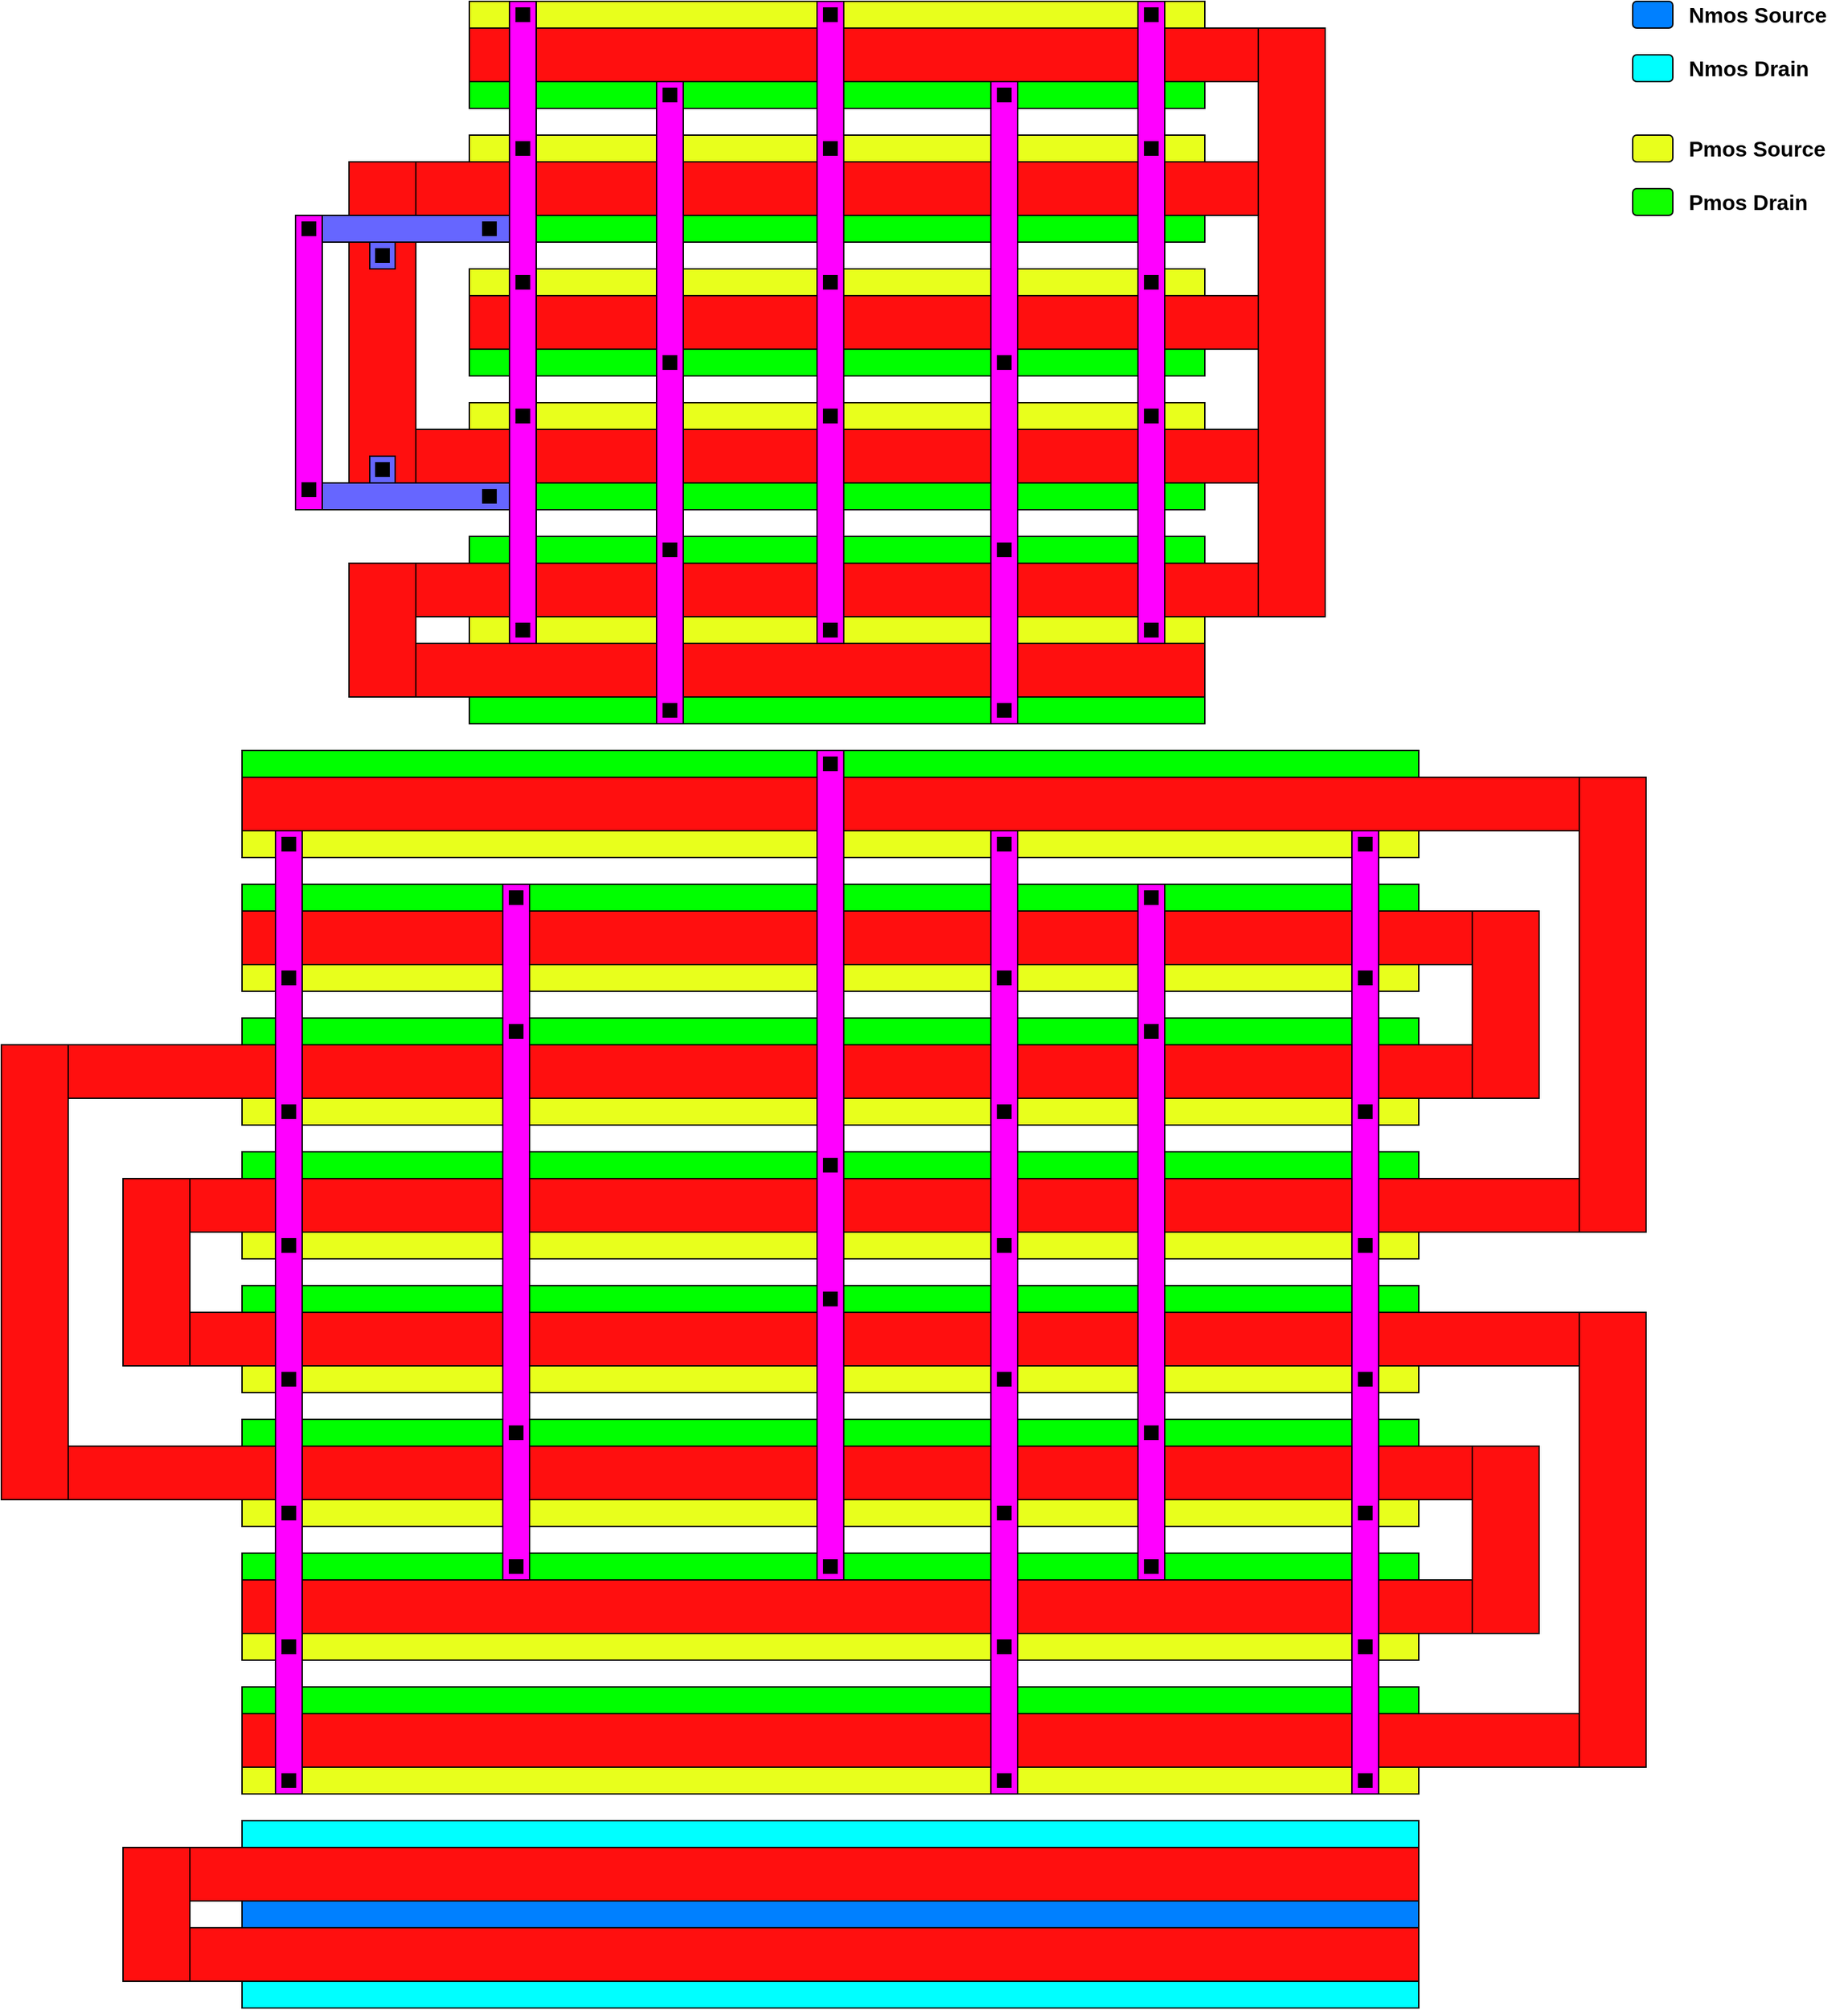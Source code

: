 <mxfile version="14.4.2" type="device"><diagram name="Page-1" id="7e0a89b8-554c-2b80-1dc8-d5c74ca68de4"><mxGraphModel dx="1221" dy="682" grid="1" gridSize="10" guides="1" tooltips="1" connect="1" arrows="1" fold="1" page="1" pageScale="1" pageWidth="1100" pageHeight="850" background="#ffffff" math="0" shadow="0"><root><mxCell id="0"/><mxCell id="1" parent="0"/><mxCell id="foR0NExhkyAfRQMPs61I-76" value="" style="rounded=0;whiteSpace=wrap;html=1;fillColor=#00FF00;" vertex="1" parent="1"><mxGeometry x="370" y="480" width="550" height="20" as="geometry"/></mxCell><mxCell id="foR0NExhkyAfRQMPs61I-179" value="" style="rounded=0;whiteSpace=wrap;html=1;gradientColor=none;fillColor=#6666FF;" vertex="1" parent="1"><mxGeometry x="240" y="480" width="180" height="20" as="geometry"/></mxCell><mxCell id="foR0NExhkyAfRQMPs61I-118" value="" style="rounded=0;whiteSpace=wrap;html=1;fillColor=#FF0F0F;" vertex="1" parent="1"><mxGeometry x="280" y="240" width="50" height="240" as="geometry"/></mxCell><mxCell id="foR0NExhkyAfRQMPs61I-70" value="" style="rounded=0;whiteSpace=wrap;html=1;fillColor=#00FF00;" vertex="1" parent="1"><mxGeometry x="370" y="280" width="550" height="20" as="geometry"/></mxCell><mxCell id="foR0NExhkyAfRQMPs61I-174" value="" style="rounded=0;whiteSpace=wrap;html=1;gradientColor=none;fillColor=#6666FF;" vertex="1" parent="1"><mxGeometry x="240" y="280" width="180" height="20" as="geometry"/></mxCell><mxCell id="foR0NExhkyAfRQMPs61I-4" value="" style="rounded=0;whiteSpace=wrap;html=1;fillColor=#FF0F0F;" vertex="1" parent="1"><mxGeometry x="370" y="140" width="590" height="40" as="geometry"/></mxCell><mxCell id="foR0NExhkyAfRQMPs61I-6" value="" style="rounded=0;whiteSpace=wrap;html=1;fillColor=#00FF00;" vertex="1" parent="1"><mxGeometry x="370" y="180" width="550" height="20" as="geometry"/></mxCell><mxCell id="foR0NExhkyAfRQMPs61I-7" value="" style="rounded=0;whiteSpace=wrap;html=1;fillColor=#E8FF1C;" vertex="1" parent="1"><mxGeometry x="370" y="120" width="550" height="20" as="geometry"/></mxCell><mxCell id="foR0NExhkyAfRQMPs61I-44" value="" style="rounded=0;whiteSpace=wrap;html=1;fillColor=#FF0F0F;" vertex="1" parent="1"><mxGeometry x="200" y="700" width="1000" height="40" as="geometry"/></mxCell><mxCell id="foR0NExhkyAfRQMPs61I-45" value="" style="rounded=0;whiteSpace=wrap;html=1;fillColor=#E8FF1C;" vertex="1" parent="1"><mxGeometry x="200" y="740" width="880" height="20" as="geometry"/></mxCell><mxCell id="foR0NExhkyAfRQMPs61I-46" value="" style="rounded=0;whiteSpace=wrap;html=1;fillColor=#00FF00;" vertex="1" parent="1"><mxGeometry x="200" y="680" width="880" height="20" as="geometry"/></mxCell><mxCell id="foR0NExhkyAfRQMPs61I-69" value="" style="rounded=0;whiteSpace=wrap;html=1;fillColor=#FF0F0F;" vertex="1" parent="1"><mxGeometry x="330" y="240" width="630" height="40" as="geometry"/></mxCell><mxCell id="foR0NExhkyAfRQMPs61I-71" value="" style="rounded=0;whiteSpace=wrap;html=1;fillColor=#E8FF1C;" vertex="1" parent="1"><mxGeometry x="370" y="220" width="550" height="20" as="geometry"/></mxCell><mxCell id="foR0NExhkyAfRQMPs61I-72" value="" style="rounded=0;whiteSpace=wrap;html=1;fillColor=#FF0F0F;" vertex="1" parent="1"><mxGeometry x="370" y="340" width="590" height="40" as="geometry"/></mxCell><mxCell id="foR0NExhkyAfRQMPs61I-73" value="" style="rounded=0;whiteSpace=wrap;html=1;fillColor=#00FF00;" vertex="1" parent="1"><mxGeometry x="370" y="380" width="550" height="20" as="geometry"/></mxCell><mxCell id="foR0NExhkyAfRQMPs61I-74" value="" style="rounded=0;whiteSpace=wrap;html=1;fillColor=#E8FF1C;" vertex="1" parent="1"><mxGeometry x="370" y="320" width="550" height="20" as="geometry"/></mxCell><mxCell id="foR0NExhkyAfRQMPs61I-75" value="" style="rounded=0;whiteSpace=wrap;html=1;fillColor=#FF0F0F;" vertex="1" parent="1"><mxGeometry x="330" y="440" width="630" height="40" as="geometry"/></mxCell><mxCell id="foR0NExhkyAfRQMPs61I-77" value="" style="rounded=0;whiteSpace=wrap;html=1;fillColor=#E8FF1C;" vertex="1" parent="1"><mxGeometry x="370" y="420" width="550" height="20" as="geometry"/></mxCell><mxCell id="foR0NExhkyAfRQMPs61I-78" value="" style="rounded=0;whiteSpace=wrap;html=1;fillColor=#FF0F0F;" vertex="1" parent="1"><mxGeometry x="330" y="540" width="630" height="40" as="geometry"/></mxCell><mxCell id="foR0NExhkyAfRQMPs61I-79" value="" style="rounded=0;whiteSpace=wrap;html=1;fillColor=#E8FF1C;" vertex="1" parent="1"><mxGeometry x="370" y="580" width="550" height="20" as="geometry"/></mxCell><mxCell id="foR0NExhkyAfRQMPs61I-80" value="" style="rounded=0;whiteSpace=wrap;html=1;fillColor=#00FF00;" vertex="1" parent="1"><mxGeometry x="370" y="520" width="550" height="20" as="geometry"/></mxCell><mxCell id="foR0NExhkyAfRQMPs61I-81" value="" style="rounded=0;whiteSpace=wrap;html=1;fillColor=#FF0F0F;" vertex="1" parent="1"><mxGeometry x="330" y="600" width="590" height="40" as="geometry"/></mxCell><mxCell id="foR0NExhkyAfRQMPs61I-82" value="" style="rounded=0;whiteSpace=wrap;html=1;fillColor=#00FF00;" vertex="1" parent="1"><mxGeometry x="370" y="640" width="550" height="20" as="geometry"/></mxCell><mxCell id="foR0NExhkyAfRQMPs61I-84" value="" style="rounded=0;whiteSpace=wrap;html=1;fillColor=#FF0F0F;" vertex="1" parent="1"><mxGeometry x="200" y="800" width="920" height="40" as="geometry"/></mxCell><mxCell id="foR0NExhkyAfRQMPs61I-85" value="" style="rounded=0;whiteSpace=wrap;html=1;fillColor=#E8FF1C;" vertex="1" parent="1"><mxGeometry x="200" y="840" width="880" height="20" as="geometry"/></mxCell><mxCell id="foR0NExhkyAfRQMPs61I-86" value="" style="rounded=0;whiteSpace=wrap;html=1;fillColor=#00FF00;" vertex="1" parent="1"><mxGeometry x="200" y="780" width="880" height="20" as="geometry"/></mxCell><mxCell id="foR0NExhkyAfRQMPs61I-87" value="" style="rounded=0;whiteSpace=wrap;html=1;fillColor=#FF0F0F;" vertex="1" parent="1"><mxGeometry x="70" y="900" width="1050" height="40" as="geometry"/></mxCell><mxCell id="foR0NExhkyAfRQMPs61I-88" value="" style="rounded=0;whiteSpace=wrap;html=1;fillColor=#E8FF1C;" vertex="1" parent="1"><mxGeometry x="200" y="940" width="880" height="20" as="geometry"/></mxCell><mxCell id="foR0NExhkyAfRQMPs61I-89" value="" style="rounded=0;whiteSpace=wrap;html=1;fillColor=#00FF00;" vertex="1" parent="1"><mxGeometry x="200" y="880" width="880" height="20" as="geometry"/></mxCell><mxCell id="foR0NExhkyAfRQMPs61I-90" value="" style="rounded=0;whiteSpace=wrap;html=1;fillColor=#FF0F0F;" vertex="1" parent="1"><mxGeometry x="160" y="1000" width="1050" height="40" as="geometry"/></mxCell><mxCell id="foR0NExhkyAfRQMPs61I-91" value="" style="rounded=0;whiteSpace=wrap;html=1;fillColor=#E8FF1C;" vertex="1" parent="1"><mxGeometry x="200" y="1040" width="880" height="20" as="geometry"/></mxCell><mxCell id="foR0NExhkyAfRQMPs61I-92" value="" style="rounded=0;whiteSpace=wrap;html=1;fillColor=#00FF00;" vertex="1" parent="1"><mxGeometry x="200" y="980" width="880" height="20" as="geometry"/></mxCell><mxCell id="foR0NExhkyAfRQMPs61I-96" value="" style="rounded=0;whiteSpace=wrap;html=1;fillColor=#FF0F0F;" vertex="1" parent="1"><mxGeometry x="160" y="1100" width="1040" height="40" as="geometry"/></mxCell><mxCell id="foR0NExhkyAfRQMPs61I-97" value="" style="rounded=0;whiteSpace=wrap;html=1;fillColor=#E8FF1C;" vertex="1" parent="1"><mxGeometry x="200" y="1140" width="880" height="20" as="geometry"/></mxCell><mxCell id="foR0NExhkyAfRQMPs61I-98" value="" style="rounded=0;whiteSpace=wrap;html=1;fillColor=#00FF00;" vertex="1" parent="1"><mxGeometry x="200" y="1080" width="880" height="20" as="geometry"/></mxCell><mxCell id="foR0NExhkyAfRQMPs61I-99" value="" style="rounded=0;whiteSpace=wrap;html=1;fillColor=#FF0F0F;" vertex="1" parent="1"><mxGeometry x="70" y="1200" width="1050" height="40" as="geometry"/></mxCell><mxCell id="foR0NExhkyAfRQMPs61I-100" value="" style="rounded=0;whiteSpace=wrap;html=1;fillColor=#E8FF1C;" vertex="1" parent="1"><mxGeometry x="200" y="1240" width="880" height="20" as="geometry"/></mxCell><mxCell id="foR0NExhkyAfRQMPs61I-101" value="" style="rounded=0;whiteSpace=wrap;html=1;fillColor=#00FF00;" vertex="1" parent="1"><mxGeometry x="200" y="1180" width="880" height="20" as="geometry"/></mxCell><mxCell id="foR0NExhkyAfRQMPs61I-102" value="" style="rounded=0;whiteSpace=wrap;html=1;fillColor=#FF0F0F;" vertex="1" parent="1"><mxGeometry x="200" y="1300" width="920" height="40" as="geometry"/></mxCell><mxCell id="foR0NExhkyAfRQMPs61I-103" value="" style="rounded=0;whiteSpace=wrap;html=1;fillColor=#E8FF1C;" vertex="1" parent="1"><mxGeometry x="200" y="1340" width="880" height="20" as="geometry"/></mxCell><mxCell id="foR0NExhkyAfRQMPs61I-104" value="" style="rounded=0;whiteSpace=wrap;html=1;fillColor=#00FF00;" vertex="1" parent="1"><mxGeometry x="200" y="1280" width="880" height="20" as="geometry"/></mxCell><mxCell id="foR0NExhkyAfRQMPs61I-105" value="" style="rounded=0;whiteSpace=wrap;html=1;fillColor=#FF0F0F;" vertex="1" parent="1"><mxGeometry x="200" y="1400" width="1000" height="40" as="geometry"/></mxCell><mxCell id="foR0NExhkyAfRQMPs61I-106" value="" style="rounded=0;whiteSpace=wrap;html=1;fillColor=#E8FF1C;" vertex="1" parent="1"><mxGeometry x="200" y="1440" width="880" height="20" as="geometry"/></mxCell><mxCell id="foR0NExhkyAfRQMPs61I-107" value="" style="rounded=0;whiteSpace=wrap;html=1;fillColor=#00FF00;" vertex="1" parent="1"><mxGeometry x="200" y="1380" width="880" height="20" as="geometry"/></mxCell><mxCell id="foR0NExhkyAfRQMPs61I-108" value="" style="rounded=0;whiteSpace=wrap;html=1;fillColor=#FF0F0F;" vertex="1" parent="1"><mxGeometry x="160" y="1500" width="920" height="40" as="geometry"/></mxCell><mxCell id="foR0NExhkyAfRQMPs61I-109" value="" style="rounded=0;whiteSpace=wrap;html=1;fillColor=#0080FF;" vertex="1" parent="1"><mxGeometry x="200" y="1540" width="880" height="20" as="geometry"/></mxCell><mxCell id="foR0NExhkyAfRQMPs61I-110" value="" style="rounded=0;whiteSpace=wrap;html=1;fillColor=#00FFFF;" vertex="1" parent="1"><mxGeometry x="200" y="1480" width="880" height="20" as="geometry"/></mxCell><mxCell id="foR0NExhkyAfRQMPs61I-111" value="" style="rounded=0;whiteSpace=wrap;html=1;fillColor=#FF0F0F;" vertex="1" parent="1"><mxGeometry x="160" y="1560" width="920" height="40" as="geometry"/></mxCell><mxCell id="foR0NExhkyAfRQMPs61I-112" value="" style="rounded=0;whiteSpace=wrap;html=1;fillColor=#00FFFF;" vertex="1" parent="1"><mxGeometry x="200" y="1600" width="880" height="20" as="geometry"/></mxCell><mxCell id="foR0NExhkyAfRQMPs61I-116" value="" style="rounded=0;whiteSpace=wrap;html=1;fillColor=#FF0F0F;" vertex="1" parent="1"><mxGeometry x="960" y="140" width="50" height="440" as="geometry"/></mxCell><mxCell id="foR0NExhkyAfRQMPs61I-120" value="" style="rounded=0;whiteSpace=wrap;html=1;fillColor=#FF0F0F;" vertex="1" parent="1"><mxGeometry x="280" y="540" width="50" height="100" as="geometry"/></mxCell><mxCell id="foR0NExhkyAfRQMPs61I-121" value="" style="rounded=0;whiteSpace=wrap;html=1;fillColor=#FF0F0F;" vertex="1" parent="1"><mxGeometry x="1200" y="700" width="50" height="340" as="geometry"/></mxCell><mxCell id="foR0NExhkyAfRQMPs61I-122" value="" style="rounded=0;whiteSpace=wrap;html=1;fillColor=#FF0F0F;" vertex="1" parent="1"><mxGeometry x="1120" y="800" width="50" height="140" as="geometry"/></mxCell><mxCell id="foR0NExhkyAfRQMPs61I-123" value="" style="rounded=0;whiteSpace=wrap;html=1;fillColor=#FF0F0F;" vertex="1" parent="1"><mxGeometry x="1200" y="1100" width="50" height="340" as="geometry"/></mxCell><mxCell id="foR0NExhkyAfRQMPs61I-124" value="" style="rounded=0;whiteSpace=wrap;html=1;fillColor=#FF0F0F;" vertex="1" parent="1"><mxGeometry x="1120" y="1200" width="50" height="140" as="geometry"/></mxCell><mxCell id="foR0NExhkyAfRQMPs61I-127" value="" style="rounded=0;whiteSpace=wrap;html=1;fillColor=#FF0F0F;" vertex="1" parent="1"><mxGeometry x="111" y="1000" width="50" height="140" as="geometry"/></mxCell><mxCell id="foR0NExhkyAfRQMPs61I-128" value="" style="rounded=0;whiteSpace=wrap;html=1;fillColor=#FF0F0F;" vertex="1" parent="1"><mxGeometry x="20" y="900" width="50" height="340" as="geometry"/></mxCell><mxCell id="foR0NExhkyAfRQMPs61I-129" value="" style="rounded=0;whiteSpace=wrap;html=1;fillColor=#FF0F0F;" vertex="1" parent="1"><mxGeometry x="111" y="1500" width="50" height="100" as="geometry"/></mxCell><mxCell id="foR0NExhkyAfRQMPs61I-130" value="" style="rounded=1;whiteSpace=wrap;html=1;fillColor=#0080FF;" vertex="1" parent="1"><mxGeometry x="1240" y="120" width="30" height="20" as="geometry"/></mxCell><mxCell id="foR0NExhkyAfRQMPs61I-132" value="" style="rounded=1;whiteSpace=wrap;html=1;fillColor=#00FFFF;gradientDirection=north;" vertex="1" parent="1"><mxGeometry x="1240" y="160" width="30" height="20" as="geometry"/></mxCell><mxCell id="foR0NExhkyAfRQMPs61I-135" value="" style="rounded=1;whiteSpace=wrap;html=1;fillColor=#11FF00;" vertex="1" parent="1"><mxGeometry x="1240" y="260" width="30" height="20" as="geometry"/></mxCell><mxCell id="foR0NExhkyAfRQMPs61I-136" value="" style="rounded=1;whiteSpace=wrap;html=1;gradientDirection=north;fillColor=#E8FF1C;" vertex="1" parent="1"><mxGeometry x="1240" y="220" width="30" height="20" as="geometry"/></mxCell><mxCell id="foR0NExhkyAfRQMPs61I-137" value="&lt;b style=&quot;font-size: 16px&quot;&gt;Nmos Source&lt;/b&gt;" style="text;html=1;align=left;verticalAlign=middle;resizable=0;points=[];autosize=1;" vertex="1" parent="1"><mxGeometry x="1280" y="120" width="120" height="20" as="geometry"/></mxCell><mxCell id="foR0NExhkyAfRQMPs61I-138" value="&lt;b style=&quot;font-size: 16px&quot;&gt;Nmos Drain&lt;/b&gt;" style="text;html=1;align=left;verticalAlign=middle;resizable=0;points=[];autosize=1;" vertex="1" parent="1"><mxGeometry x="1280" y="160" width="110" height="20" as="geometry"/></mxCell><mxCell id="foR0NExhkyAfRQMPs61I-139" value="&lt;b style=&quot;font-size: 16px&quot;&gt;Pmos Drain&lt;/b&gt;" style="text;html=1;align=left;verticalAlign=middle;resizable=0;points=[];autosize=1;" vertex="1" parent="1"><mxGeometry x="1280" y="260" width="100" height="20" as="geometry"/></mxCell><mxCell id="foR0NExhkyAfRQMPs61I-141" value="&lt;b style=&quot;font-size: 16px&quot;&gt;Pmos Source&lt;/b&gt;" style="text;html=1;align=left;verticalAlign=middle;resizable=0;points=[];autosize=1;" vertex="1" parent="1"><mxGeometry x="1280" y="220" width="120" height="20" as="geometry"/></mxCell><mxCell id="foR0NExhkyAfRQMPs61I-142" value="" style="rounded=0;whiteSpace=wrap;html=1;gradientColor=none;fillColor=#FF00FF;" vertex="1" parent="1"><mxGeometry x="400" y="120" width="20" height="480" as="geometry"/></mxCell><mxCell id="foR0NExhkyAfRQMPs61I-143" value="" style="rounded=0;whiteSpace=wrap;html=1;gradientColor=none;fillColor=#000000;" vertex="1" parent="1"><mxGeometry x="405" y="585" width="10" height="10" as="geometry"/></mxCell><mxCell id="foR0NExhkyAfRQMPs61I-144" value="" style="rounded=0;whiteSpace=wrap;html=1;gradientColor=none;fillColor=#000000;" vertex="1" parent="1"><mxGeometry x="405" y="425" width="10" height="10" as="geometry"/></mxCell><mxCell id="foR0NExhkyAfRQMPs61I-145" value="&lt;span style=&quot;color: rgba(0 , 0 , 0 , 0) ; font-family: monospace ; font-size: 0px&quot;&gt;%3CmxGraphModel%3E%3Croot%3E%3CmxCell%20id%3D%220%22%2F%3E%3CmxCell%20id%3D%221%22%20parent%3D%220%22%2F%3E%3CmxCell%20id%3D%222%22%20value%3D%22%22%20style%3D%22rounded%3D0%3BwhiteSpace%3Dwrap%3Bhtml%3D1%3BgradientColor%3Dnone%3BfillColor%3D%236666FF%3B%22%20vertex%3D%221%22%20parent%3D%221%22%3E%3CmxGeometry%20x%3D%22260%22%20y%3D%22280%22%20width%3D%22129%22%20height%3D%2220%22%20as%3D%22geometry%22%2F%3E%3C%2FmxCell%3E%3C%2Froot%3E%3C%2FmxGraphModel%3E&lt;/span&gt;&lt;span style=&quot;color: rgba(0 , 0 , 0 , 0) ; font-family: monospace ; font-size: 0px&quot;&gt;%3CmxGraphModel%3E%3Croot%3E%3CmxCell%20id%3D%220%22%2F%3E%3CmxCell%20id%3D%221%22%20parent%3D%220%22%2F%3E%3CmxCell%20id%3D%222%22%20value%3D%22%22%20style%3D%22rounded%3D0%3BwhiteSpace%3Dwrap%3Bhtml%3D1%3BgradientColor%3Dnone%3BfillColor%3D%236666FF%3B%22%20vertex%3D%221%22%20parent%3D%221%22%3E%3CmxGeometry%20x%3D%22260%22%20y%3D%22280%22%20width%3D%22129%22%20height%3D%2220%22%20as%3D%22geometry%22%2F%3E%3C%2FmxCell%3E%3C%2Froot%3E%3C%2FmxGraphModel%3E&lt;/span&gt;" style="rounded=0;whiteSpace=wrap;html=1;gradientColor=none;fillColor=#000000;" vertex="1" parent="1"><mxGeometry x="405" y="325" width="10" height="10" as="geometry"/></mxCell><mxCell id="foR0NExhkyAfRQMPs61I-146" value="" style="rounded=0;whiteSpace=wrap;html=1;gradientColor=none;fillColor=#000000;" vertex="1" parent="1"><mxGeometry x="405" y="125" width="10" height="10" as="geometry"/></mxCell><mxCell id="foR0NExhkyAfRQMPs61I-147" value="" style="rounded=0;whiteSpace=wrap;html=1;gradientColor=none;fillColor=#000000;" vertex="1" parent="1"><mxGeometry x="405" y="225" width="10" height="10" as="geometry"/></mxCell><mxCell id="foR0NExhkyAfRQMPs61I-148" value="" style="rounded=0;whiteSpace=wrap;html=1;gradientColor=none;fillColor=#FF00FF;" vertex="1" parent="1"><mxGeometry x="870" y="120" width="20" height="480" as="geometry"/></mxCell><mxCell id="foR0NExhkyAfRQMPs61I-149" value="" style="rounded=0;whiteSpace=wrap;html=1;gradientColor=none;fillColor=#000000;" vertex="1" parent="1"><mxGeometry x="875" y="585" width="10" height="10" as="geometry"/></mxCell><mxCell id="foR0NExhkyAfRQMPs61I-150" value="" style="rounded=0;whiteSpace=wrap;html=1;gradientColor=none;fillColor=#000000;" vertex="1" parent="1"><mxGeometry x="875" y="425" width="10" height="10" as="geometry"/></mxCell><mxCell id="foR0NExhkyAfRQMPs61I-151" value="" style="rounded=0;whiteSpace=wrap;html=1;gradientColor=none;fillColor=#000000;" vertex="1" parent="1"><mxGeometry x="875" y="325" width="10" height="10" as="geometry"/></mxCell><mxCell id="foR0NExhkyAfRQMPs61I-152" value="" style="rounded=0;whiteSpace=wrap;html=1;gradientColor=none;fillColor=#000000;" vertex="1" parent="1"><mxGeometry x="875" y="125" width="10" height="10" as="geometry"/></mxCell><mxCell id="foR0NExhkyAfRQMPs61I-153" value="" style="rounded=0;whiteSpace=wrap;html=1;gradientColor=none;fillColor=#000000;" vertex="1" parent="1"><mxGeometry x="875" y="225" width="10" height="10" as="geometry"/></mxCell><mxCell id="foR0NExhkyAfRQMPs61I-154" value="" style="rounded=0;whiteSpace=wrap;html=1;gradientColor=none;fillColor=#FF00FF;" vertex="1" parent="1"><mxGeometry x="630" y="120" width="20" height="480" as="geometry"/></mxCell><mxCell id="foR0NExhkyAfRQMPs61I-155" value="" style="rounded=0;whiteSpace=wrap;html=1;gradientColor=none;fillColor=#000000;" vertex="1" parent="1"><mxGeometry x="635" y="585" width="10" height="10" as="geometry"/></mxCell><mxCell id="foR0NExhkyAfRQMPs61I-156" value="" style="rounded=0;whiteSpace=wrap;html=1;gradientColor=none;fillColor=#000000;" vertex="1" parent="1"><mxGeometry x="635" y="425" width="10" height="10" as="geometry"/></mxCell><mxCell id="foR0NExhkyAfRQMPs61I-157" value="" style="rounded=0;whiteSpace=wrap;html=1;gradientColor=none;fillColor=#000000;" vertex="1" parent="1"><mxGeometry x="635" y="325" width="10" height="10" as="geometry"/></mxCell><mxCell id="foR0NExhkyAfRQMPs61I-158" value="" style="rounded=0;whiteSpace=wrap;html=1;gradientColor=none;fillColor=#000000;" vertex="1" parent="1"><mxGeometry x="635" y="125" width="10" height="10" as="geometry"/></mxCell><mxCell id="foR0NExhkyAfRQMPs61I-159" value="" style="rounded=0;whiteSpace=wrap;html=1;gradientColor=none;fillColor=#000000;" vertex="1" parent="1"><mxGeometry x="635" y="225" width="10" height="10" as="geometry"/></mxCell><mxCell id="foR0NExhkyAfRQMPs61I-160" value="" style="rounded=0;whiteSpace=wrap;html=1;gradientColor=none;fillColor=#FF00FF;" vertex="1" parent="1"><mxGeometry x="510" y="180" width="20" height="480" as="geometry"/></mxCell><mxCell id="foR0NExhkyAfRQMPs61I-161" value="" style="rounded=0;whiteSpace=wrap;html=1;gradientColor=none;fillColor=#FF00FF;" vertex="1" parent="1"><mxGeometry x="760" y="180" width="20" height="480" as="geometry"/></mxCell><mxCell id="foR0NExhkyAfRQMPs61I-162" value="" style="rounded=0;whiteSpace=wrap;html=1;gradientColor=none;fillColor=#000000;" vertex="1" parent="1"><mxGeometry x="515" y="385" width="10" height="10" as="geometry"/></mxCell><mxCell id="foR0NExhkyAfRQMPs61I-163" value="" style="rounded=0;whiteSpace=wrap;html=1;gradientColor=none;fillColor=#000000;" vertex="1" parent="1"><mxGeometry x="765" y="385" width="10" height="10" as="geometry"/></mxCell><mxCell id="foR0NExhkyAfRQMPs61I-164" value="" style="rounded=0;whiteSpace=wrap;html=1;gradientColor=none;fillColor=#000000;" vertex="1" parent="1"><mxGeometry x="515" y="645" width="10" height="10" as="geometry"/></mxCell><mxCell id="foR0NExhkyAfRQMPs61I-165" value="" style="rounded=0;whiteSpace=wrap;html=1;gradientColor=none;fillColor=#000000;" vertex="1" parent="1"><mxGeometry x="515" y="525" width="10" height="10" as="geometry"/></mxCell><mxCell id="foR0NExhkyAfRQMPs61I-166" value="" style="rounded=0;whiteSpace=wrap;html=1;gradientColor=none;fillColor=#000000;" vertex="1" parent="1"><mxGeometry x="765" y="525" width="10" height="10" as="geometry"/></mxCell><mxCell id="foR0NExhkyAfRQMPs61I-167" value="" style="rounded=0;whiteSpace=wrap;html=1;gradientColor=none;fillColor=#000000;" vertex="1" parent="1"><mxGeometry x="765" y="645" width="10" height="10" as="geometry"/></mxCell><mxCell id="foR0NExhkyAfRQMPs61I-168" value="" style="rounded=0;whiteSpace=wrap;html=1;gradientColor=none;fillColor=#000000;" vertex="1" parent="1"><mxGeometry x="515" y="185" width="10" height="10" as="geometry"/></mxCell><mxCell id="foR0NExhkyAfRQMPs61I-169" value="" style="rounded=0;whiteSpace=wrap;html=1;gradientColor=none;fillColor=#000000;" vertex="1" parent="1"><mxGeometry x="765" y="185" width="10" height="10" as="geometry"/></mxCell><mxCell id="foR0NExhkyAfRQMPs61I-178" value="" style="rounded=0;whiteSpace=wrap;html=1;gradientColor=none;fillColor=#FF00FF;" vertex="1" parent="1"><mxGeometry x="240" y="280" width="20" height="220" as="geometry"/></mxCell><mxCell id="foR0NExhkyAfRQMPs61I-180" value="" style="rounded=0;whiteSpace=wrap;html=1;gradientColor=none;fillColor=#000000;" vertex="1" parent="1"><mxGeometry x="380" y="285" width="10" height="10" as="geometry"/></mxCell><mxCell id="foR0NExhkyAfRQMPs61I-181" value="" style="rounded=0;whiteSpace=wrap;html=1;gradientColor=none;fillColor=#000000;" vertex="1" parent="1"><mxGeometry x="380" y="485" width="10" height="10" as="geometry"/></mxCell><mxCell id="foR0NExhkyAfRQMPs61I-182" value="" style="rounded=0;whiteSpace=wrap;html=1;gradientColor=none;fillColor=#000000;" vertex="1" parent="1"><mxGeometry x="245" y="480" width="10" height="10" as="geometry"/></mxCell><mxCell id="foR0NExhkyAfRQMPs61I-183" value="" style="rounded=0;whiteSpace=wrap;html=1;gradientColor=none;fillColor=#000000;" vertex="1" parent="1"><mxGeometry x="245" y="285" width="10" height="10" as="geometry"/></mxCell><mxCell id="foR0NExhkyAfRQMPs61I-187" value="" style="rounded=0;whiteSpace=wrap;html=1;gradientColor=none;fillColor=#6666FF;" vertex="1" parent="1"><mxGeometry x="295.5" y="460" width="19" height="20" as="geometry"/></mxCell><mxCell id="foR0NExhkyAfRQMPs61I-189" value="" style="rounded=0;whiteSpace=wrap;html=1;gradientColor=none;fillColor=#6666FF;" vertex="1" parent="1"><mxGeometry x="295.5" y="300" width="19" height="20" as="geometry"/></mxCell><mxCell id="foR0NExhkyAfRQMPs61I-190" value="" style="rounded=0;whiteSpace=wrap;html=1;gradientColor=none;fillColor=#000000;" vertex="1" parent="1"><mxGeometry x="300" y="465" width="10" height="10" as="geometry"/></mxCell><mxCell id="foR0NExhkyAfRQMPs61I-191" value="" style="rounded=0;whiteSpace=wrap;html=1;gradientColor=none;fillColor=#000000;" vertex="1" parent="1"><mxGeometry x="300" y="305" width="10" height="10" as="geometry"/></mxCell><mxCell id="foR0NExhkyAfRQMPs61I-192" value="" style="rounded=0;whiteSpace=wrap;html=1;gradientColor=none;fillColor=#FF00FF;" vertex="1" parent="1"><mxGeometry x="225" y="740" width="20" height="720" as="geometry"/></mxCell><mxCell id="foR0NExhkyAfRQMPs61I-193" value="" style="rounded=0;whiteSpace=wrap;html=1;gradientColor=none;fillColor=#FF00FF;" vertex="1" parent="1"><mxGeometry x="760" y="740" width="20" height="720" as="geometry"/></mxCell><mxCell id="foR0NExhkyAfRQMPs61I-194" value="" style="rounded=0;whiteSpace=wrap;html=1;gradientColor=none;fillColor=#FF00FF;" vertex="1" parent="1"><mxGeometry x="1030" y="740" width="20" height="720" as="geometry"/></mxCell><mxCell id="foR0NExhkyAfRQMPs61I-196" value="" style="rounded=0;whiteSpace=wrap;html=1;gradientColor=none;fillColor=#000000;" vertex="1" parent="1"><mxGeometry x="230" y="745" width="10" height="10" as="geometry"/></mxCell><mxCell id="foR0NExhkyAfRQMPs61I-197" value="" style="rounded=0;whiteSpace=wrap;html=1;gradientColor=none;fillColor=#000000;" vertex="1" parent="1"><mxGeometry x="765" y="745" width="10" height="10" as="geometry"/></mxCell><mxCell id="foR0NExhkyAfRQMPs61I-198" value="" style="rounded=0;whiteSpace=wrap;html=1;gradientColor=none;fillColor=#000000;" vertex="1" parent="1"><mxGeometry x="1035" y="745" width="10" height="10" as="geometry"/></mxCell><mxCell id="foR0NExhkyAfRQMPs61I-199" value="" style="rounded=0;whiteSpace=wrap;html=1;gradientColor=none;fillColor=#000000;" vertex="1" parent="1"><mxGeometry x="230" y="845" width="10" height="10" as="geometry"/></mxCell><mxCell id="foR0NExhkyAfRQMPs61I-200" value="" style="rounded=0;whiteSpace=wrap;html=1;gradientColor=none;fillColor=#000000;" vertex="1" parent="1"><mxGeometry x="765" y="845" width="10" height="10" as="geometry"/></mxCell><mxCell id="foR0NExhkyAfRQMPs61I-201" value="" style="rounded=0;whiteSpace=wrap;html=1;gradientColor=none;fillColor=#000000;" vertex="1" parent="1"><mxGeometry x="1035" y="845" width="10" height="10" as="geometry"/></mxCell><mxCell id="foR0NExhkyAfRQMPs61I-202" value="" style="rounded=0;whiteSpace=wrap;html=1;gradientColor=none;fillColor=#000000;" vertex="1" parent="1"><mxGeometry x="230" y="945" width="10" height="10" as="geometry"/></mxCell><mxCell id="foR0NExhkyAfRQMPs61I-203" value="" style="rounded=0;whiteSpace=wrap;html=1;gradientColor=none;fillColor=#000000;" vertex="1" parent="1"><mxGeometry x="765" y="945" width="10" height="10" as="geometry"/></mxCell><mxCell id="foR0NExhkyAfRQMPs61I-204" value="" style="rounded=0;whiteSpace=wrap;html=1;gradientColor=none;fillColor=#000000;" vertex="1" parent="1"><mxGeometry x="1035" y="945" width="10" height="10" as="geometry"/></mxCell><mxCell id="foR0NExhkyAfRQMPs61I-205" value="" style="rounded=0;whiteSpace=wrap;html=1;gradientColor=none;fillColor=#000000;" vertex="1" parent="1"><mxGeometry x="230" y="1045" width="10" height="10" as="geometry"/></mxCell><mxCell id="foR0NExhkyAfRQMPs61I-206" value="" style="rounded=0;whiteSpace=wrap;html=1;gradientColor=none;fillColor=#000000;" vertex="1" parent="1"><mxGeometry x="765" y="1045" width="10" height="10" as="geometry"/></mxCell><mxCell id="foR0NExhkyAfRQMPs61I-207" value="" style="rounded=0;whiteSpace=wrap;html=1;gradientColor=none;fillColor=#000000;" vertex="1" parent="1"><mxGeometry x="1035" y="1045" width="10" height="10" as="geometry"/></mxCell><mxCell id="foR0NExhkyAfRQMPs61I-208" value="" style="rounded=0;whiteSpace=wrap;html=1;gradientColor=none;fillColor=#000000;" vertex="1" parent="1"><mxGeometry x="230" y="1145" width="10" height="10" as="geometry"/></mxCell><mxCell id="foR0NExhkyAfRQMPs61I-209" value="" style="rounded=0;whiteSpace=wrap;html=1;gradientColor=none;fillColor=#000000;" vertex="1" parent="1"><mxGeometry x="765" y="1145" width="10" height="10" as="geometry"/></mxCell><mxCell id="foR0NExhkyAfRQMPs61I-210" value="" style="rounded=0;whiteSpace=wrap;html=1;gradientColor=none;fillColor=#000000;" vertex="1" parent="1"><mxGeometry x="1035" y="1145" width="10" height="10" as="geometry"/></mxCell><mxCell id="foR0NExhkyAfRQMPs61I-211" value="" style="rounded=0;whiteSpace=wrap;html=1;gradientColor=none;fillColor=#000000;" vertex="1" parent="1"><mxGeometry x="230" y="1245" width="10" height="10" as="geometry"/></mxCell><mxCell id="foR0NExhkyAfRQMPs61I-212" value="" style="rounded=0;whiteSpace=wrap;html=1;gradientColor=none;fillColor=#000000;" vertex="1" parent="1"><mxGeometry x="765" y="1245" width="10" height="10" as="geometry"/></mxCell><mxCell id="foR0NExhkyAfRQMPs61I-213" value="" style="rounded=0;whiteSpace=wrap;html=1;gradientColor=none;fillColor=#000000;" vertex="1" parent="1"><mxGeometry x="1035" y="1245" width="10" height="10" as="geometry"/></mxCell><mxCell id="foR0NExhkyAfRQMPs61I-214" value="" style="rounded=0;whiteSpace=wrap;html=1;gradientColor=none;fillColor=#000000;" vertex="1" parent="1"><mxGeometry x="230" y="1345" width="10" height="10" as="geometry"/></mxCell><mxCell id="foR0NExhkyAfRQMPs61I-215" value="" style="rounded=0;whiteSpace=wrap;html=1;gradientColor=none;fillColor=#000000;" vertex="1" parent="1"><mxGeometry x="765" y="1345" width="10" height="10" as="geometry"/></mxCell><mxCell id="foR0NExhkyAfRQMPs61I-216" value="" style="rounded=0;whiteSpace=wrap;html=1;gradientColor=none;fillColor=#000000;" vertex="1" parent="1"><mxGeometry x="1035" y="1345" width="10" height="10" as="geometry"/></mxCell><mxCell id="foR0NExhkyAfRQMPs61I-217" value="" style="rounded=0;whiteSpace=wrap;html=1;gradientColor=none;fillColor=#000000;" vertex="1" parent="1"><mxGeometry x="230" y="1445" width="10" height="10" as="geometry"/></mxCell><mxCell id="foR0NExhkyAfRQMPs61I-218" value="" style="rounded=0;whiteSpace=wrap;html=1;gradientColor=none;fillColor=#000000;" vertex="1" parent="1"><mxGeometry x="765" y="1445" width="10" height="10" as="geometry"/></mxCell><mxCell id="foR0NExhkyAfRQMPs61I-219" value="" style="rounded=0;whiteSpace=wrap;html=1;gradientColor=none;fillColor=#000000;" vertex="1" parent="1"><mxGeometry x="1035" y="1445" width="10" height="10" as="geometry"/></mxCell><mxCell id="foR0NExhkyAfRQMPs61I-221" value="" style="rounded=0;whiteSpace=wrap;html=1;gradientColor=none;fillColor=#FF00FF;" vertex="1" parent="1"><mxGeometry x="630" y="680" width="20" height="620" as="geometry"/></mxCell><mxCell id="foR0NExhkyAfRQMPs61I-222" value="" style="rounded=0;whiteSpace=wrap;html=1;gradientColor=none;fillColor=#000000;" vertex="1" parent="1"><mxGeometry x="635" y="685" width="10" height="10" as="geometry"/></mxCell><mxCell id="foR0NExhkyAfRQMPs61I-225" value="" style="rounded=0;whiteSpace=wrap;html=1;gradientColor=none;fillColor=#000000;" vertex="1" parent="1"><mxGeometry x="635" y="985" width="10" height="10" as="geometry"/></mxCell><mxCell id="foR0NExhkyAfRQMPs61I-226" value="" style="rounded=0;whiteSpace=wrap;html=1;gradientColor=none;fillColor=#000000;" vertex="1" parent="1"><mxGeometry x="635" y="1085" width="10" height="10" as="geometry"/></mxCell><mxCell id="foR0NExhkyAfRQMPs61I-228" value="" style="rounded=0;whiteSpace=wrap;html=1;gradientColor=none;fillColor=#000000;" vertex="1" parent="1"><mxGeometry x="635" y="1285" width="10" height="10" as="geometry"/></mxCell><mxCell id="foR0NExhkyAfRQMPs61I-230" value="" style="rounded=0;whiteSpace=wrap;html=1;gradientColor=none;fillColor=#FF00FF;" vertex="1" parent="1"><mxGeometry x="395" y="780" width="20" height="520" as="geometry"/></mxCell><mxCell id="foR0NExhkyAfRQMPs61I-231" value="" style="rounded=0;whiteSpace=wrap;html=1;gradientColor=none;fillColor=#000000;" vertex="1" parent="1"><mxGeometry x="400" y="785" width="10" height="10" as="geometry"/></mxCell><mxCell id="foR0NExhkyAfRQMPs61I-232" value="" style="rounded=0;whiteSpace=wrap;html=1;gradientColor=none;fillColor=#000000;" vertex="1" parent="1"><mxGeometry x="400" y="885" width="10" height="10" as="geometry"/></mxCell><mxCell id="foR0NExhkyAfRQMPs61I-233" value="" style="rounded=0;whiteSpace=wrap;html=1;gradientColor=none;fillColor=#000000;" vertex="1" parent="1"><mxGeometry x="400" y="1185" width="10" height="10" as="geometry"/></mxCell><mxCell id="foR0NExhkyAfRQMPs61I-234" value="" style="rounded=0;whiteSpace=wrap;html=1;gradientColor=none;fillColor=#000000;" vertex="1" parent="1"><mxGeometry x="400" y="1285" width="10" height="10" as="geometry"/></mxCell><mxCell id="foR0NExhkyAfRQMPs61I-235" value="" style="rounded=0;whiteSpace=wrap;html=1;gradientColor=none;fillColor=#FF00FF;" vertex="1" parent="1"><mxGeometry x="870" y="780" width="20" height="520" as="geometry"/></mxCell><mxCell id="foR0NExhkyAfRQMPs61I-236" value="" style="rounded=0;whiteSpace=wrap;html=1;gradientColor=none;fillColor=#000000;" vertex="1" parent="1"><mxGeometry x="875" y="785" width="10" height="10" as="geometry"/></mxCell><mxCell id="foR0NExhkyAfRQMPs61I-237" value="" style="rounded=0;whiteSpace=wrap;html=1;gradientColor=none;fillColor=#000000;" vertex="1" parent="1"><mxGeometry x="875" y="885" width="10" height="10" as="geometry"/></mxCell><mxCell id="foR0NExhkyAfRQMPs61I-238" value="" style="rounded=0;whiteSpace=wrap;html=1;gradientColor=none;fillColor=#000000;" vertex="1" parent="1"><mxGeometry x="875" y="1185" width="10" height="10" as="geometry"/></mxCell><mxCell id="foR0NExhkyAfRQMPs61I-239" value="" style="rounded=0;whiteSpace=wrap;html=1;gradientColor=none;fillColor=#000000;" vertex="1" parent="1"><mxGeometry x="875" y="1285" width="10" height="10" as="geometry"/></mxCell></root></mxGraphModel></diagram></mxfile>